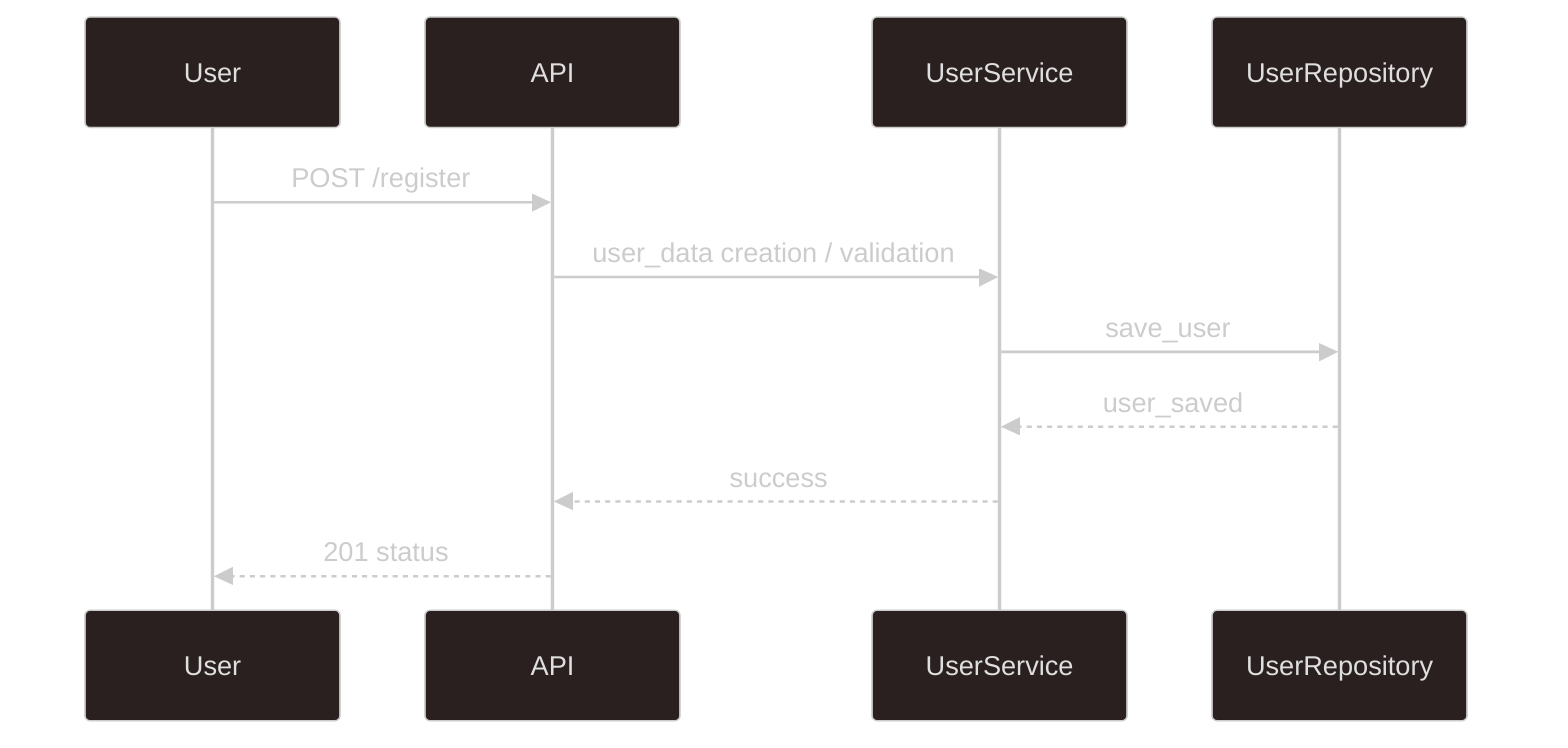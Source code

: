 ---
config:
  theme: neo-dark
---
sequenceDiagram
    participant User
    participant API
    participant UserService
    participant UserRepository

    User->>API: POST /register
    API->>UserService: user_data creation / validation
    UserService->>UserRepository: save_user
    UserRepository-->>UserService: user_saved
    UserService-->>API: success
    API-->>User: 201 status